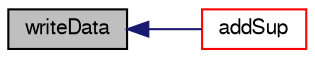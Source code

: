 digraph "writeData"
{
  bgcolor="transparent";
  edge [fontname="FreeSans",fontsize="10",labelfontname="FreeSans",labelfontsize="10"];
  node [fontname="FreeSans",fontsize="10",shape=record];
  rankdir="LR";
  Node1033 [label="writeData",height=0.2,width=0.4,color="black", fillcolor="grey75", style="filled", fontcolor="black"];
  Node1033 -> Node1034 [dir="back",color="midnightblue",fontsize="10",style="solid",fontname="FreeSans"];
  Node1034 [label="addSup",height=0.2,width=0.4,color="red",URL="$a23462.html#aa7fe858d5103cd48f64158b6ec6dd2ea",tooltip="Scalar. "];
}
